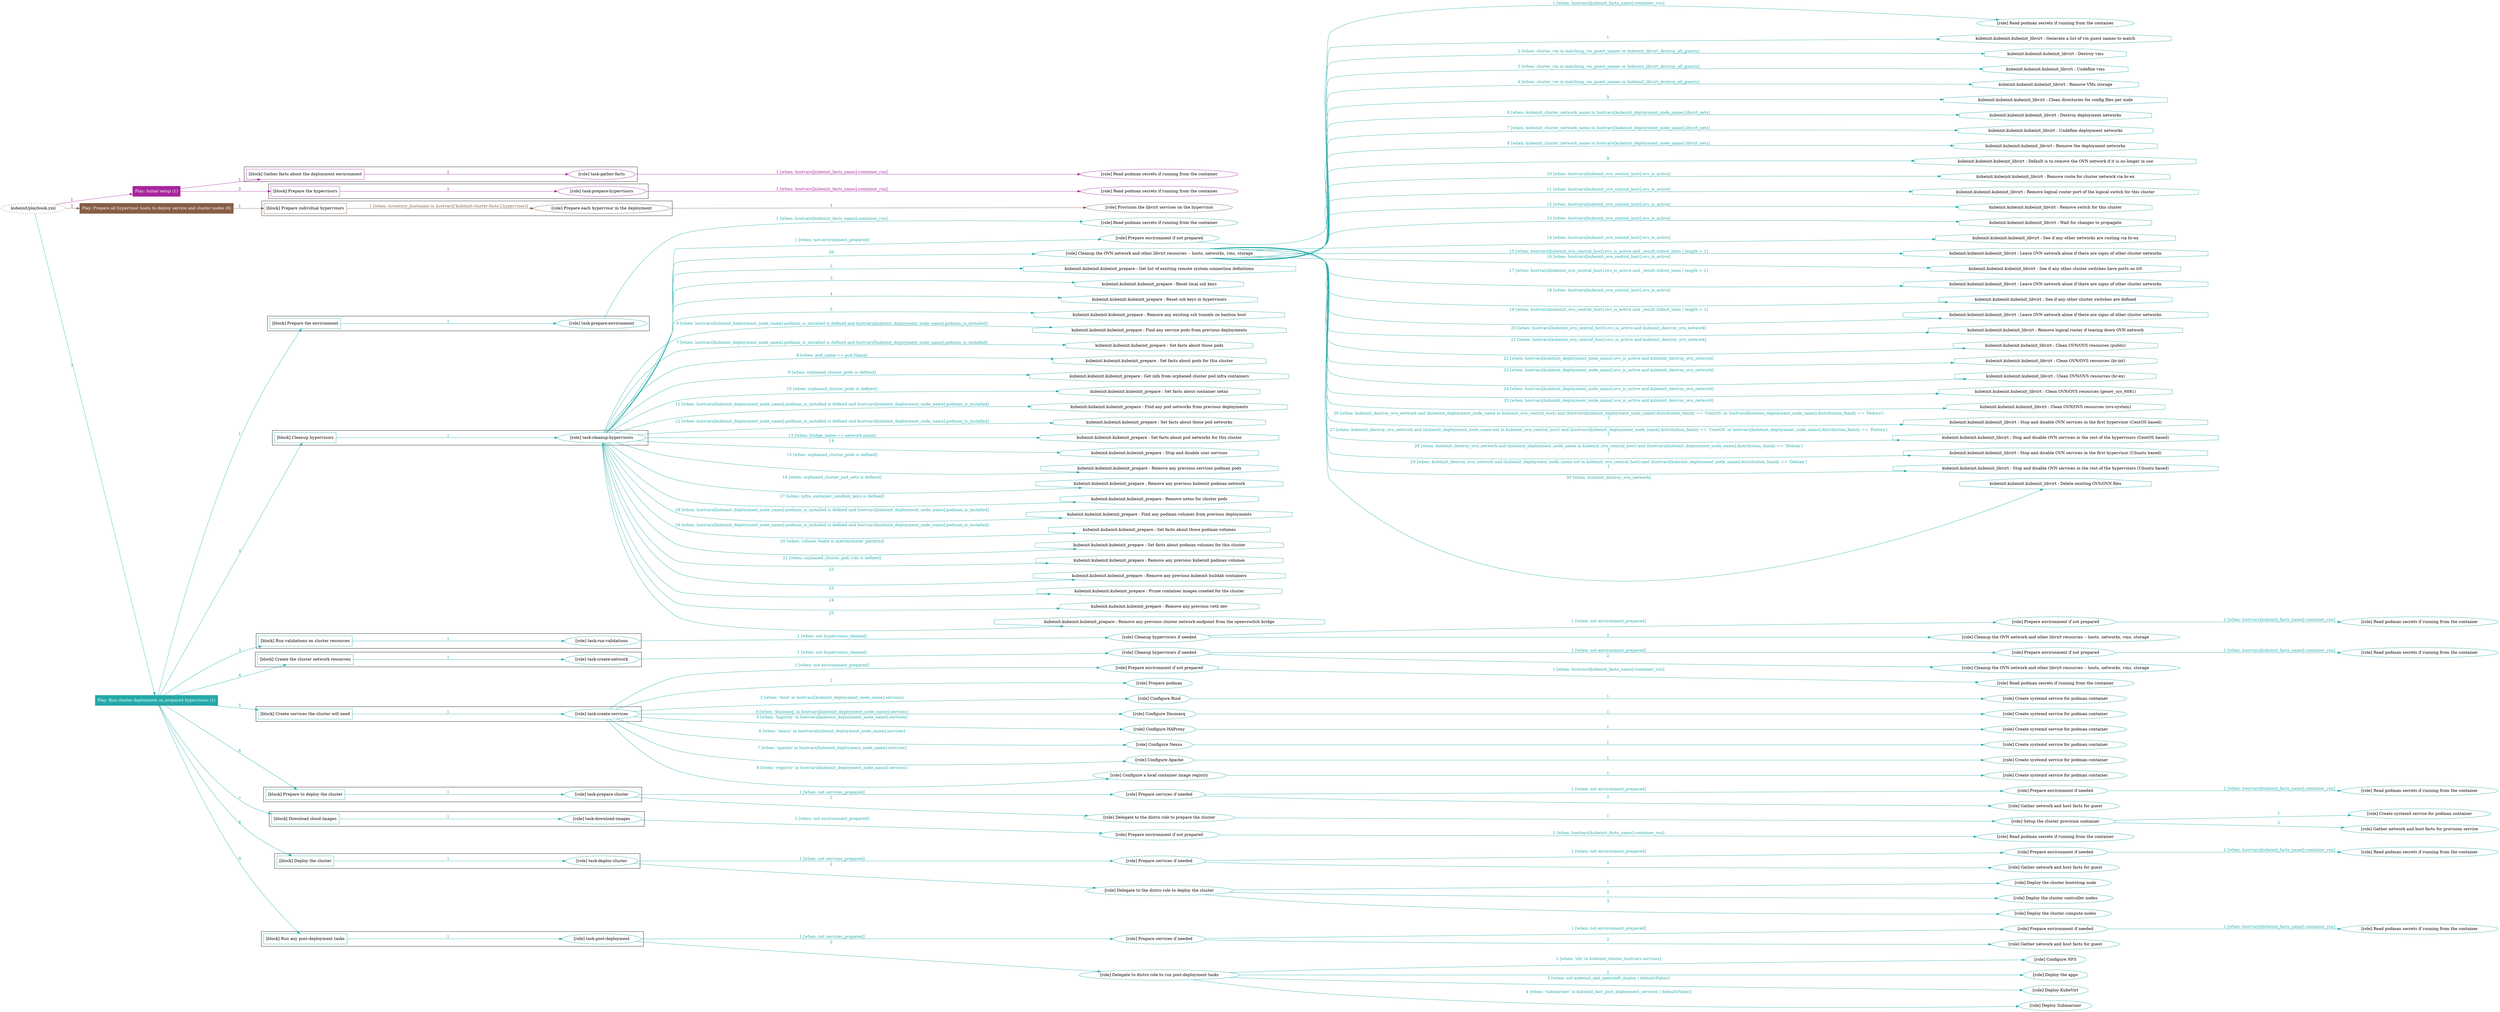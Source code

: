 digraph {
	graph [concentrate=true ordering=in rankdir=LR ratio=fill]
	edge [esep=5 sep=10]
	"kubeinit/playbook.yml" [id=root_node style=dotted]
	play_15deb765 [label="Play: Initial setup (1)" color="#a7259c" fontcolor="#ffffff" id=play_15deb765 shape=box style=filled tooltip=localhost]
	"kubeinit/playbook.yml" -> play_15deb765 [label="1 " color="#a7259c" fontcolor="#a7259c" id=edge_6f0652a5 labeltooltip="1 " tooltip="1 "]
	subgraph "Read podman secrets if running from the container" {
		role_7e2d735e [label="[role] Read podman secrets if running from the container" color="#a7259c" id=role_7e2d735e tooltip="Read podman secrets if running from the container"]
	}
	subgraph "task-gather-facts" {
		role_389130d8 [label="[role] task-gather-facts" color="#a7259c" id=role_389130d8 tooltip="task-gather-facts"]
		role_389130d8 -> role_7e2d735e [label="1 [when: hostvars[kubeinit_facts_name].container_run]" color="#a7259c" fontcolor="#a7259c" id=edge_a2a6f784 labeltooltip="1 [when: hostvars[kubeinit_facts_name].container_run]" tooltip="1 [when: hostvars[kubeinit_facts_name].container_run]"]
	}
	subgraph "Read podman secrets if running from the container" {
		role_4b202551 [label="[role] Read podman secrets if running from the container" color="#a7259c" id=role_4b202551 tooltip="Read podman secrets if running from the container"]
	}
	subgraph "task-prepare-hypervisors" {
		role_2b37a03d [label="[role] task-prepare-hypervisors" color="#a7259c" id=role_2b37a03d tooltip="task-prepare-hypervisors"]
		role_2b37a03d -> role_4b202551 [label="1 [when: hostvars[kubeinit_facts_name].container_run]" color="#a7259c" fontcolor="#a7259c" id=edge_cda5e57f labeltooltip="1 [when: hostvars[kubeinit_facts_name].container_run]" tooltip="1 [when: hostvars[kubeinit_facts_name].container_run]"]
	}
	subgraph "Play: Initial setup (1)" {
		play_15deb765 -> block_29d2c846 [label=1 color="#a7259c" fontcolor="#a7259c" id=edge_b2969468 labeltooltip=1 tooltip=1]
		subgraph cluster_block_29d2c846 {
			block_29d2c846 [label="[block] Gather facts about the deployment environment" color="#a7259c" id=block_29d2c846 labeltooltip="Gather facts about the deployment environment" shape=box tooltip="Gather facts about the deployment environment"]
			block_29d2c846 -> role_389130d8 [label="1 " color="#a7259c" fontcolor="#a7259c" id=edge_2851b5f1 labeltooltip="1 " tooltip="1 "]
		}
		play_15deb765 -> block_05fb99e3 [label=2 color="#a7259c" fontcolor="#a7259c" id=edge_3f9b9ba1 labeltooltip=2 tooltip=2]
		subgraph cluster_block_05fb99e3 {
			block_05fb99e3 [label="[block] Prepare the hypervisors" color="#a7259c" id=block_05fb99e3 labeltooltip="Prepare the hypervisors" shape=box tooltip="Prepare the hypervisors"]
			block_05fb99e3 -> role_2b37a03d [label="1 " color="#a7259c" fontcolor="#a7259c" id=edge_52300346 labeltooltip="1 " tooltip="1 "]
		}
	}
	play_b38155d8 [label="Play: Prepare all hypervisor hosts to deploy service and cluster nodes (0)" color="#865e46" fontcolor="#ffffff" id=play_b38155d8 shape=box style=filled tooltip="Play: Prepare all hypervisor hosts to deploy service and cluster nodes (0)"]
	"kubeinit/playbook.yml" -> play_b38155d8 [label="2 " color="#865e46" fontcolor="#865e46" id=edge_76420db4 labeltooltip="2 " tooltip="2 "]
	subgraph "Provision the libvirt services on the hypervisor" {
		role_48a60d9e [label="[role] Provision the libvirt services on the hypervisor" color="#865e46" id=role_48a60d9e tooltip="Provision the libvirt services on the hypervisor"]
	}
	subgraph "Prepare each hypervisor in the deployment" {
		role_7fbd9a2e [label="[role] Prepare each hypervisor in the deployment" color="#865e46" id=role_7fbd9a2e tooltip="Prepare each hypervisor in the deployment"]
		role_7fbd9a2e -> role_48a60d9e [label="1 " color="#865e46" fontcolor="#865e46" id=edge_6095d125 labeltooltip="1 " tooltip="1 "]
	}
	subgraph "Play: Prepare all hypervisor hosts to deploy service and cluster nodes (0)" {
		play_b38155d8 -> block_64e56ac8 [label=1 color="#865e46" fontcolor="#865e46" id=edge_55cd4602 labeltooltip=1 tooltip=1]
		subgraph cluster_block_64e56ac8 {
			block_64e56ac8 [label="[block] Prepare individual hypervisors" color="#865e46" id=block_64e56ac8 labeltooltip="Prepare individual hypervisors" shape=box tooltip="Prepare individual hypervisors"]
			block_64e56ac8 -> role_7fbd9a2e [label="1 [when: inventory_hostname in hostvars['kubeinit-cluster-facts'].hypervisors]" color="#865e46" fontcolor="#865e46" id=edge_809dccba labeltooltip="1 [when: inventory_hostname in hostvars['kubeinit-cluster-facts'].hypervisors]" tooltip="1 [when: inventory_hostname in hostvars['kubeinit-cluster-facts'].hypervisors]"]
		}
	}
	play_af8cdeb0 [label="Play: Run cluster deployment on prepared hypervisors (1)" color="#23a9a8" fontcolor="#ffffff" id=play_af8cdeb0 shape=box style=filled tooltip=localhost]
	"kubeinit/playbook.yml" -> play_af8cdeb0 [label="3 " color="#23a9a8" fontcolor="#23a9a8" id=edge_3e4138fe labeltooltip="3 " tooltip="3 "]
	subgraph "Read podman secrets if running from the container" {
		role_63cbe9df [label="[role] Read podman secrets if running from the container" color="#23a9a8" id=role_63cbe9df tooltip="Read podman secrets if running from the container"]
	}
	subgraph "task-prepare-environment" {
		role_94681aa4 [label="[role] task-prepare-environment" color="#23a9a8" id=role_94681aa4 tooltip="task-prepare-environment"]
		role_94681aa4 -> role_63cbe9df [label="1 [when: hostvars[kubeinit_facts_name].container_run]" color="#23a9a8" fontcolor="#23a9a8" id=edge_cc71c475 labeltooltip="1 [when: hostvars[kubeinit_facts_name].container_run]" tooltip="1 [when: hostvars[kubeinit_facts_name].container_run]"]
	}
	subgraph "Read podman secrets if running from the container" {
		role_35b93385 [label="[role] Read podman secrets if running from the container" color="#23a9a8" id=role_35b93385 tooltip="Read podman secrets if running from the container"]
	}
	subgraph "Prepare environment if not prepared" {
		role_aeaae53c [label="[role] Prepare environment if not prepared" color="#23a9a8" id=role_aeaae53c tooltip="Prepare environment if not prepared"]
		role_aeaae53c -> role_35b93385 [label="1 [when: hostvars[kubeinit_facts_name].container_run]" color="#23a9a8" fontcolor="#23a9a8" id=edge_733dbe01 labeltooltip="1 [when: hostvars[kubeinit_facts_name].container_run]" tooltip="1 [when: hostvars[kubeinit_facts_name].container_run]"]
	}
	subgraph "Cleanup the OVN network and other libvirt resources -- hosts, networks, vms, storage" {
		role_1fe53bae [label="[role] Cleanup the OVN network and other libvirt resources -- hosts, networks, vms, storage" color="#23a9a8" id=role_1fe53bae tooltip="Cleanup the OVN network and other libvirt resources -- hosts, networks, vms, storage"]
		task_9c377480 [label="kubeinit.kubeinit.kubeinit_libvirt : Generate a list of vm guest names to match" color="#23a9a8" id=task_9c377480 shape=octagon tooltip="kubeinit.kubeinit.kubeinit_libvirt : Generate a list of vm guest names to match"]
		role_1fe53bae -> task_9c377480 [label="1 " color="#23a9a8" fontcolor="#23a9a8" id=edge_1a1c09ab labeltooltip="1 " tooltip="1 "]
		task_b1ec0a03 [label="kubeinit.kubeinit.kubeinit_libvirt : Destroy vms" color="#23a9a8" id=task_b1ec0a03 shape=octagon tooltip="kubeinit.kubeinit.kubeinit_libvirt : Destroy vms"]
		role_1fe53bae -> task_b1ec0a03 [label="2 [when: cluster_vm in matching_vm_guest_names or kubeinit_libvirt_destroy_all_guests]" color="#23a9a8" fontcolor="#23a9a8" id=edge_bde95bb6 labeltooltip="2 [when: cluster_vm in matching_vm_guest_names or kubeinit_libvirt_destroy_all_guests]" tooltip="2 [when: cluster_vm in matching_vm_guest_names or kubeinit_libvirt_destroy_all_guests]"]
		task_cccffc2b [label="kubeinit.kubeinit.kubeinit_libvirt : Undefine vms" color="#23a9a8" id=task_cccffc2b shape=octagon tooltip="kubeinit.kubeinit.kubeinit_libvirt : Undefine vms"]
		role_1fe53bae -> task_cccffc2b [label="3 [when: cluster_vm in matching_vm_guest_names or kubeinit_libvirt_destroy_all_guests]" color="#23a9a8" fontcolor="#23a9a8" id=edge_063f944c labeltooltip="3 [when: cluster_vm in matching_vm_guest_names or kubeinit_libvirt_destroy_all_guests]" tooltip="3 [when: cluster_vm in matching_vm_guest_names or kubeinit_libvirt_destroy_all_guests]"]
		task_377e660a [label="kubeinit.kubeinit.kubeinit_libvirt : Remove VMs storage" color="#23a9a8" id=task_377e660a shape=octagon tooltip="kubeinit.kubeinit.kubeinit_libvirt : Remove VMs storage"]
		role_1fe53bae -> task_377e660a [label="4 [when: cluster_vm in matching_vm_guest_names or kubeinit_libvirt_destroy_all_guests]" color="#23a9a8" fontcolor="#23a9a8" id=edge_daf3a3fa labeltooltip="4 [when: cluster_vm in matching_vm_guest_names or kubeinit_libvirt_destroy_all_guests]" tooltip="4 [when: cluster_vm in matching_vm_guest_names or kubeinit_libvirt_destroy_all_guests]"]
		task_440c76b3 [label="kubeinit.kubeinit.kubeinit_libvirt : Clean directories for config files per node" color="#23a9a8" id=task_440c76b3 shape=octagon tooltip="kubeinit.kubeinit.kubeinit_libvirt : Clean directories for config files per node"]
		role_1fe53bae -> task_440c76b3 [label="5 " color="#23a9a8" fontcolor="#23a9a8" id=edge_f355f61a labeltooltip="5 " tooltip="5 "]
		task_0936e24b [label="kubeinit.kubeinit.kubeinit_libvirt : Destroy deployment networks" color="#23a9a8" id=task_0936e24b shape=octagon tooltip="kubeinit.kubeinit.kubeinit_libvirt : Destroy deployment networks"]
		role_1fe53bae -> task_0936e24b [label="6 [when: kubeinit_cluster_network_name in hostvars[kubeinit_deployment_node_name].libvirt_nets]" color="#23a9a8" fontcolor="#23a9a8" id=edge_2f467990 labeltooltip="6 [when: kubeinit_cluster_network_name in hostvars[kubeinit_deployment_node_name].libvirt_nets]" tooltip="6 [when: kubeinit_cluster_network_name in hostvars[kubeinit_deployment_node_name].libvirt_nets]"]
		task_2e0f1fd7 [label="kubeinit.kubeinit.kubeinit_libvirt : Undefine deployment networks" color="#23a9a8" id=task_2e0f1fd7 shape=octagon tooltip="kubeinit.kubeinit.kubeinit_libvirt : Undefine deployment networks"]
		role_1fe53bae -> task_2e0f1fd7 [label="7 [when: kubeinit_cluster_network_name in hostvars[kubeinit_deployment_node_name].libvirt_nets]" color="#23a9a8" fontcolor="#23a9a8" id=edge_58319547 labeltooltip="7 [when: kubeinit_cluster_network_name in hostvars[kubeinit_deployment_node_name].libvirt_nets]" tooltip="7 [when: kubeinit_cluster_network_name in hostvars[kubeinit_deployment_node_name].libvirt_nets]"]
		task_86219f58 [label="kubeinit.kubeinit.kubeinit_libvirt : Remove the deployment networks" color="#23a9a8" id=task_86219f58 shape=octagon tooltip="kubeinit.kubeinit.kubeinit_libvirt : Remove the deployment networks"]
		role_1fe53bae -> task_86219f58 [label="8 [when: kubeinit_cluster_network_name in hostvars[kubeinit_deployment_node_name].libvirt_nets]" color="#23a9a8" fontcolor="#23a9a8" id=edge_3dc736ac labeltooltip="8 [when: kubeinit_cluster_network_name in hostvars[kubeinit_deployment_node_name].libvirt_nets]" tooltip="8 [when: kubeinit_cluster_network_name in hostvars[kubeinit_deployment_node_name].libvirt_nets]"]
		task_de9a698b [label="kubeinit.kubeinit.kubeinit_libvirt : Default is to remove the OVN network if it is no longer in use" color="#23a9a8" id=task_de9a698b shape=octagon tooltip="kubeinit.kubeinit.kubeinit_libvirt : Default is to remove the OVN network if it is no longer in use"]
		role_1fe53bae -> task_de9a698b [label="9 " color="#23a9a8" fontcolor="#23a9a8" id=edge_afbbc285 labeltooltip="9 " tooltip="9 "]
		task_749cc459 [label="kubeinit.kubeinit.kubeinit_libvirt : Remove route for cluster network via br-ex" color="#23a9a8" id=task_749cc459 shape=octagon tooltip="kubeinit.kubeinit.kubeinit_libvirt : Remove route for cluster network via br-ex"]
		role_1fe53bae -> task_749cc459 [label="10 [when: hostvars[kubeinit_ovn_central_host].ovs_is_active]" color="#23a9a8" fontcolor="#23a9a8" id=edge_0505ccf2 labeltooltip="10 [when: hostvars[kubeinit_ovn_central_host].ovs_is_active]" tooltip="10 [when: hostvars[kubeinit_ovn_central_host].ovs_is_active]"]
		task_0f221d98 [label="kubeinit.kubeinit.kubeinit_libvirt : Remove logical router port of the logical switch for this cluster" color="#23a9a8" id=task_0f221d98 shape=octagon tooltip="kubeinit.kubeinit.kubeinit_libvirt : Remove logical router port of the logical switch for this cluster"]
		role_1fe53bae -> task_0f221d98 [label="11 [when: hostvars[kubeinit_ovn_central_host].ovs_is_active]" color="#23a9a8" fontcolor="#23a9a8" id=edge_22a3d085 labeltooltip="11 [when: hostvars[kubeinit_ovn_central_host].ovs_is_active]" tooltip="11 [when: hostvars[kubeinit_ovn_central_host].ovs_is_active]"]
		task_73f4da12 [label="kubeinit.kubeinit.kubeinit_libvirt : Remove switch for this cluster" color="#23a9a8" id=task_73f4da12 shape=octagon tooltip="kubeinit.kubeinit.kubeinit_libvirt : Remove switch for this cluster"]
		role_1fe53bae -> task_73f4da12 [label="12 [when: hostvars[kubeinit_ovn_central_host].ovs_is_active]" color="#23a9a8" fontcolor="#23a9a8" id=edge_7db8e687 labeltooltip="12 [when: hostvars[kubeinit_ovn_central_host].ovs_is_active]" tooltip="12 [when: hostvars[kubeinit_ovn_central_host].ovs_is_active]"]
		task_20be40c5 [label="kubeinit.kubeinit.kubeinit_libvirt : Wait for changes to propagate" color="#23a9a8" id=task_20be40c5 shape=octagon tooltip="kubeinit.kubeinit.kubeinit_libvirt : Wait for changes to propagate"]
		role_1fe53bae -> task_20be40c5 [label="13 [when: hostvars[kubeinit_ovn_central_host].ovs_is_active]" color="#23a9a8" fontcolor="#23a9a8" id=edge_0ee96c57 labeltooltip="13 [when: hostvars[kubeinit_ovn_central_host].ovs_is_active]" tooltip="13 [when: hostvars[kubeinit_ovn_central_host].ovs_is_active]"]
		task_d60305f5 [label="kubeinit.kubeinit.kubeinit_libvirt : See if any other networks are routing via br-ex" color="#23a9a8" id=task_d60305f5 shape=octagon tooltip="kubeinit.kubeinit.kubeinit_libvirt : See if any other networks are routing via br-ex"]
		role_1fe53bae -> task_d60305f5 [label="14 [when: hostvars[kubeinit_ovn_central_host].ovs_is_active]" color="#23a9a8" fontcolor="#23a9a8" id=edge_43214f1a labeltooltip="14 [when: hostvars[kubeinit_ovn_central_host].ovs_is_active]" tooltip="14 [when: hostvars[kubeinit_ovn_central_host].ovs_is_active]"]
		task_a53a1241 [label="kubeinit.kubeinit.kubeinit_libvirt : Leave OVN network alone if there are signs of other cluster networks" color="#23a9a8" id=task_a53a1241 shape=octagon tooltip="kubeinit.kubeinit.kubeinit_libvirt : Leave OVN network alone if there are signs of other cluster networks"]
		role_1fe53bae -> task_a53a1241 [label="15 [when: hostvars[kubeinit_ovn_central_host].ovs_is_active and _result.stdout_lines | length > 1]" color="#23a9a8" fontcolor="#23a9a8" id=edge_318ce657 labeltooltip="15 [when: hostvars[kubeinit_ovn_central_host].ovs_is_active and _result.stdout_lines | length > 1]" tooltip="15 [when: hostvars[kubeinit_ovn_central_host].ovs_is_active and _result.stdout_lines | length > 1]"]
		task_2914f9b1 [label="kubeinit.kubeinit.kubeinit_libvirt : See if any other cluster switches have ports on lr0" color="#23a9a8" id=task_2914f9b1 shape=octagon tooltip="kubeinit.kubeinit.kubeinit_libvirt : See if any other cluster switches have ports on lr0"]
		role_1fe53bae -> task_2914f9b1 [label="16 [when: hostvars[kubeinit_ovn_central_host].ovs_is_active]" color="#23a9a8" fontcolor="#23a9a8" id=edge_e43c28b6 labeltooltip="16 [when: hostvars[kubeinit_ovn_central_host].ovs_is_active]" tooltip="16 [when: hostvars[kubeinit_ovn_central_host].ovs_is_active]"]
		task_1422b0c5 [label="kubeinit.kubeinit.kubeinit_libvirt : Leave OVN network alone if there are signs of other cluster networks" color="#23a9a8" id=task_1422b0c5 shape=octagon tooltip="kubeinit.kubeinit.kubeinit_libvirt : Leave OVN network alone if there are signs of other cluster networks"]
		role_1fe53bae -> task_1422b0c5 [label="17 [when: hostvars[kubeinit_ovn_central_host].ovs_is_active and _result.stdout_lines | length > 1]" color="#23a9a8" fontcolor="#23a9a8" id=edge_8106a2b8 labeltooltip="17 [when: hostvars[kubeinit_ovn_central_host].ovs_is_active and _result.stdout_lines | length > 1]" tooltip="17 [when: hostvars[kubeinit_ovn_central_host].ovs_is_active and _result.stdout_lines | length > 1]"]
		task_2574b753 [label="kubeinit.kubeinit.kubeinit_libvirt : See if any other cluster switches are defined" color="#23a9a8" id=task_2574b753 shape=octagon tooltip="kubeinit.kubeinit.kubeinit_libvirt : See if any other cluster switches are defined"]
		role_1fe53bae -> task_2574b753 [label="18 [when: hostvars[kubeinit_ovn_central_host].ovs_is_active]" color="#23a9a8" fontcolor="#23a9a8" id=edge_656c6a41 labeltooltip="18 [when: hostvars[kubeinit_ovn_central_host].ovs_is_active]" tooltip="18 [when: hostvars[kubeinit_ovn_central_host].ovs_is_active]"]
		task_b5902b40 [label="kubeinit.kubeinit.kubeinit_libvirt : Leave OVN network alone if there are signs of other cluster networks" color="#23a9a8" id=task_b5902b40 shape=octagon tooltip="kubeinit.kubeinit.kubeinit_libvirt : Leave OVN network alone if there are signs of other cluster networks"]
		role_1fe53bae -> task_b5902b40 [label="19 [when: hostvars[kubeinit_ovn_central_host].ovs_is_active and _result.stdout_lines | length > 1]" color="#23a9a8" fontcolor="#23a9a8" id=edge_e76815ee labeltooltip="19 [when: hostvars[kubeinit_ovn_central_host].ovs_is_active and _result.stdout_lines | length > 1]" tooltip="19 [when: hostvars[kubeinit_ovn_central_host].ovs_is_active and _result.stdout_lines | length > 1]"]
		task_01c2e9c7 [label="kubeinit.kubeinit.kubeinit_libvirt : Remove logical router if tearing down OVN network" color="#23a9a8" id=task_01c2e9c7 shape=octagon tooltip="kubeinit.kubeinit.kubeinit_libvirt : Remove logical router if tearing down OVN network"]
		role_1fe53bae -> task_01c2e9c7 [label="20 [when: hostvars[kubeinit_ovn_central_host].ovs_is_active and kubeinit_destroy_ovn_network]" color="#23a9a8" fontcolor="#23a9a8" id=edge_f9de0183 labeltooltip="20 [when: hostvars[kubeinit_ovn_central_host].ovs_is_active and kubeinit_destroy_ovn_network]" tooltip="20 [when: hostvars[kubeinit_ovn_central_host].ovs_is_active and kubeinit_destroy_ovn_network]"]
		task_5fd452c3 [label="kubeinit.kubeinit.kubeinit_libvirt : Clean OVN/OVS resources (public)" color="#23a9a8" id=task_5fd452c3 shape=octagon tooltip="kubeinit.kubeinit.kubeinit_libvirt : Clean OVN/OVS resources (public)"]
		role_1fe53bae -> task_5fd452c3 [label="21 [when: hostvars[kubeinit_ovn_central_host].ovs_is_active and kubeinit_destroy_ovn_network]" color="#23a9a8" fontcolor="#23a9a8" id=edge_defec48b labeltooltip="21 [when: hostvars[kubeinit_ovn_central_host].ovs_is_active and kubeinit_destroy_ovn_network]" tooltip="21 [when: hostvars[kubeinit_ovn_central_host].ovs_is_active and kubeinit_destroy_ovn_network]"]
		task_ed2fd461 [label="kubeinit.kubeinit.kubeinit_libvirt : Clean OVN/OVS resources (br-int)" color="#23a9a8" id=task_ed2fd461 shape=octagon tooltip="kubeinit.kubeinit.kubeinit_libvirt : Clean OVN/OVS resources (br-int)"]
		role_1fe53bae -> task_ed2fd461 [label="22 [when: hostvars[kubeinit_deployment_node_name].ovs_is_active and kubeinit_destroy_ovn_network]" color="#23a9a8" fontcolor="#23a9a8" id=edge_475996ed labeltooltip="22 [when: hostvars[kubeinit_deployment_node_name].ovs_is_active and kubeinit_destroy_ovn_network]" tooltip="22 [when: hostvars[kubeinit_deployment_node_name].ovs_is_active and kubeinit_destroy_ovn_network]"]
		task_194f79bd [label="kubeinit.kubeinit.kubeinit_libvirt : Clean OVN/OVS resources (br-ex)" color="#23a9a8" id=task_194f79bd shape=octagon tooltip="kubeinit.kubeinit.kubeinit_libvirt : Clean OVN/OVS resources (br-ex)"]
		role_1fe53bae -> task_194f79bd [label="23 [when: hostvars[kubeinit_deployment_node_name].ovs_is_active and kubeinit_destroy_ovn_network]" color="#23a9a8" fontcolor="#23a9a8" id=edge_eace1df5 labeltooltip="23 [when: hostvars[kubeinit_deployment_node_name].ovs_is_active and kubeinit_destroy_ovn_network]" tooltip="23 [when: hostvars[kubeinit_deployment_node_name].ovs_is_active and kubeinit_destroy_ovn_network]"]
		task_acff391b [label="kubeinit.kubeinit.kubeinit_libvirt : Clean OVN/OVS resources (genev_sys_6081)" color="#23a9a8" id=task_acff391b shape=octagon tooltip="kubeinit.kubeinit.kubeinit_libvirt : Clean OVN/OVS resources (genev_sys_6081)"]
		role_1fe53bae -> task_acff391b [label="24 [when: hostvars[kubeinit_deployment_node_name].ovs_is_active and kubeinit_destroy_ovn_network]" color="#23a9a8" fontcolor="#23a9a8" id=edge_217187e6 labeltooltip="24 [when: hostvars[kubeinit_deployment_node_name].ovs_is_active and kubeinit_destroy_ovn_network]" tooltip="24 [when: hostvars[kubeinit_deployment_node_name].ovs_is_active and kubeinit_destroy_ovn_network]"]
		task_b7600ff0 [label="kubeinit.kubeinit.kubeinit_libvirt : Clean OVN/OVS resources (ovs-system)" color="#23a9a8" id=task_b7600ff0 shape=octagon tooltip="kubeinit.kubeinit.kubeinit_libvirt : Clean OVN/OVS resources (ovs-system)"]
		role_1fe53bae -> task_b7600ff0 [label="25 [when: hostvars[kubeinit_deployment_node_name].ovs_is_active and kubeinit_destroy_ovn_network]" color="#23a9a8" fontcolor="#23a9a8" id=edge_2edc3d74 labeltooltip="25 [when: hostvars[kubeinit_deployment_node_name].ovs_is_active and kubeinit_destroy_ovn_network]" tooltip="25 [when: hostvars[kubeinit_deployment_node_name].ovs_is_active and kubeinit_destroy_ovn_network]"]
		task_0243e41d [label="kubeinit.kubeinit.kubeinit_libvirt : Stop and disable OVN services in the first hypervisor (CentOS based)" color="#23a9a8" id=task_0243e41d shape=octagon tooltip="kubeinit.kubeinit.kubeinit_libvirt : Stop and disable OVN services in the first hypervisor (CentOS based)"]
		role_1fe53bae -> task_0243e41d [label="26 [when: kubeinit_destroy_ovn_network and (kubeinit_deployment_node_name in kubeinit_ovn_central_host) and (hostvars[kubeinit_deployment_node_name].distribution_family == 'CentOS' or hostvars[kubeinit_deployment_node_name].distribution_family == 'Fedora')
]" color="#23a9a8" fontcolor="#23a9a8" id=edge_a71dc37a labeltooltip="26 [when: kubeinit_destroy_ovn_network and (kubeinit_deployment_node_name in kubeinit_ovn_central_host) and (hostvars[kubeinit_deployment_node_name].distribution_family == 'CentOS' or hostvars[kubeinit_deployment_node_name].distribution_family == 'Fedora')
]" tooltip="26 [when: kubeinit_destroy_ovn_network and (kubeinit_deployment_node_name in kubeinit_ovn_central_host) and (hostvars[kubeinit_deployment_node_name].distribution_family == 'CentOS' or hostvars[kubeinit_deployment_node_name].distribution_family == 'Fedora')
]"]
		task_3576a895 [label="kubeinit.kubeinit.kubeinit_libvirt : Stop and disable OVN services in the rest of the hypervisors (CentOS based)" color="#23a9a8" id=task_3576a895 shape=octagon tooltip="kubeinit.kubeinit.kubeinit_libvirt : Stop and disable OVN services in the rest of the hypervisors (CentOS based)"]
		role_1fe53bae -> task_3576a895 [label="27 [when: kubeinit_destroy_ovn_network and (kubeinit_deployment_node_name not in kubeinit_ovn_central_host) and (hostvars[kubeinit_deployment_node_name].distribution_family == 'CentOS' or hostvars[kubeinit_deployment_node_name].distribution_family == 'Fedora')
]" color="#23a9a8" fontcolor="#23a9a8" id=edge_5c17b5e0 labeltooltip="27 [when: kubeinit_destroy_ovn_network and (kubeinit_deployment_node_name not in kubeinit_ovn_central_host) and (hostvars[kubeinit_deployment_node_name].distribution_family == 'CentOS' or hostvars[kubeinit_deployment_node_name].distribution_family == 'Fedora')
]" tooltip="27 [when: kubeinit_destroy_ovn_network and (kubeinit_deployment_node_name not in kubeinit_ovn_central_host) and (hostvars[kubeinit_deployment_node_name].distribution_family == 'CentOS' or hostvars[kubeinit_deployment_node_name].distribution_family == 'Fedora')
]"]
		task_36327b6c [label="kubeinit.kubeinit.kubeinit_libvirt : Stop and disable OVN services in the first hypervisor (Ubuntu based)" color="#23a9a8" id=task_36327b6c shape=octagon tooltip="kubeinit.kubeinit.kubeinit_libvirt : Stop and disable OVN services in the first hypervisor (Ubuntu based)"]
		role_1fe53bae -> task_36327b6c [label="28 [when: kubeinit_destroy_ovn_network and (kubeinit_deployment_node_name in kubeinit_ovn_central_host) and (hostvars[kubeinit_deployment_node_name].distribution_family == 'Debian')
]" color="#23a9a8" fontcolor="#23a9a8" id=edge_608fcdc6 labeltooltip="28 [when: kubeinit_destroy_ovn_network and (kubeinit_deployment_node_name in kubeinit_ovn_central_host) and (hostvars[kubeinit_deployment_node_name].distribution_family == 'Debian')
]" tooltip="28 [when: kubeinit_destroy_ovn_network and (kubeinit_deployment_node_name in kubeinit_ovn_central_host) and (hostvars[kubeinit_deployment_node_name].distribution_family == 'Debian')
]"]
		task_becf879d [label="kubeinit.kubeinit.kubeinit_libvirt : Stop and disable OVN services in the rest of the hypervisors (Ubuntu based)" color="#23a9a8" id=task_becf879d shape=octagon tooltip="kubeinit.kubeinit.kubeinit_libvirt : Stop and disable OVN services in the rest of the hypervisors (Ubuntu based)"]
		role_1fe53bae -> task_becf879d [label="29 [when: kubeinit_destroy_ovn_network and (kubeinit_deployment_node_name not in kubeinit_ovn_central_host) and (hostvars[kubeinit_deployment_node_name].distribution_family == 'Debian')
]" color="#23a9a8" fontcolor="#23a9a8" id=edge_93d4fe85 labeltooltip="29 [when: kubeinit_destroy_ovn_network and (kubeinit_deployment_node_name not in kubeinit_ovn_central_host) and (hostvars[kubeinit_deployment_node_name].distribution_family == 'Debian')
]" tooltip="29 [when: kubeinit_destroy_ovn_network and (kubeinit_deployment_node_name not in kubeinit_ovn_central_host) and (hostvars[kubeinit_deployment_node_name].distribution_family == 'Debian')
]"]
		task_0f9bf01e [label="kubeinit.kubeinit.kubeinit_libvirt : Delete existing OVS/OVN files" color="#23a9a8" id=task_0f9bf01e shape=octagon tooltip="kubeinit.kubeinit.kubeinit_libvirt : Delete existing OVS/OVN files"]
		role_1fe53bae -> task_0f9bf01e [label="30 [when: kubeinit_destroy_ovn_network]" color="#23a9a8" fontcolor="#23a9a8" id=edge_f84f692c labeltooltip="30 [when: kubeinit_destroy_ovn_network]" tooltip="30 [when: kubeinit_destroy_ovn_network]"]
	}
	subgraph "task-cleanup-hypervisors" {
		role_2d5227ff [label="[role] task-cleanup-hypervisors" color="#23a9a8" id=role_2d5227ff tooltip="task-cleanup-hypervisors"]
		role_2d5227ff -> role_aeaae53c [label="1 [when: not environment_prepared]" color="#23a9a8" fontcolor="#23a9a8" id=edge_d57105d7 labeltooltip="1 [when: not environment_prepared]" tooltip="1 [when: not environment_prepared]"]
		task_cce43046 [label="kubeinit.kubeinit.kubeinit_prepare : Get list of existing remote system connection definitions" color="#23a9a8" id=task_cce43046 shape=octagon tooltip="kubeinit.kubeinit.kubeinit_prepare : Get list of existing remote system connection definitions"]
		role_2d5227ff -> task_cce43046 [label="2 " color="#23a9a8" fontcolor="#23a9a8" id=edge_59343507 labeltooltip="2 " tooltip="2 "]
		task_ae58ceb3 [label="kubeinit.kubeinit.kubeinit_prepare : Reset local ssh keys" color="#23a9a8" id=task_ae58ceb3 shape=octagon tooltip="kubeinit.kubeinit.kubeinit_prepare : Reset local ssh keys"]
		role_2d5227ff -> task_ae58ceb3 [label="3 " color="#23a9a8" fontcolor="#23a9a8" id=edge_dc8452fc labeltooltip="3 " tooltip="3 "]
		task_bca86238 [label="kubeinit.kubeinit.kubeinit_prepare : Reset ssh keys in hypervisors" color="#23a9a8" id=task_bca86238 shape=octagon tooltip="kubeinit.kubeinit.kubeinit_prepare : Reset ssh keys in hypervisors"]
		role_2d5227ff -> task_bca86238 [label="4 " color="#23a9a8" fontcolor="#23a9a8" id=edge_4f48c3b8 labeltooltip="4 " tooltip="4 "]
		task_2c525658 [label="kubeinit.kubeinit.kubeinit_prepare : Remove any existing ssh tunnels on bastion host" color="#23a9a8" id=task_2c525658 shape=octagon tooltip="kubeinit.kubeinit.kubeinit_prepare : Remove any existing ssh tunnels on bastion host"]
		role_2d5227ff -> task_2c525658 [label="5 " color="#23a9a8" fontcolor="#23a9a8" id=edge_f5ae78d0 labeltooltip="5 " tooltip="5 "]
		task_a2eef535 [label="kubeinit.kubeinit.kubeinit_prepare : Find any service pods from previous deployments" color="#23a9a8" id=task_a2eef535 shape=octagon tooltip="kubeinit.kubeinit.kubeinit_prepare : Find any service pods from previous deployments"]
		role_2d5227ff -> task_a2eef535 [label="6 [when: hostvars[kubeinit_deployment_node_name].podman_is_installed is defined and hostvars[kubeinit_deployment_node_name].podman_is_installed]" color="#23a9a8" fontcolor="#23a9a8" id=edge_28a182d0 labeltooltip="6 [when: hostvars[kubeinit_deployment_node_name].podman_is_installed is defined and hostvars[kubeinit_deployment_node_name].podman_is_installed]" tooltip="6 [when: hostvars[kubeinit_deployment_node_name].podman_is_installed is defined and hostvars[kubeinit_deployment_node_name].podman_is_installed]"]
		task_fc93e6c2 [label="kubeinit.kubeinit.kubeinit_prepare : Set facts about those pods" color="#23a9a8" id=task_fc93e6c2 shape=octagon tooltip="kubeinit.kubeinit.kubeinit_prepare : Set facts about those pods"]
		role_2d5227ff -> task_fc93e6c2 [label="7 [when: hostvars[kubeinit_deployment_node_name].podman_is_installed is defined and hostvars[kubeinit_deployment_node_name].podman_is_installed]" color="#23a9a8" fontcolor="#23a9a8" id=edge_e1358a5f labeltooltip="7 [when: hostvars[kubeinit_deployment_node_name].podman_is_installed is defined and hostvars[kubeinit_deployment_node_name].podman_is_installed]" tooltip="7 [when: hostvars[kubeinit_deployment_node_name].podman_is_installed is defined and hostvars[kubeinit_deployment_node_name].podman_is_installed]"]
		task_c845d424 [label="kubeinit.kubeinit.kubeinit_prepare : Set facts about pods for this cluster" color="#23a9a8" id=task_c845d424 shape=octagon tooltip="kubeinit.kubeinit.kubeinit_prepare : Set facts about pods for this cluster"]
		role_2d5227ff -> task_c845d424 [label="8 [when: pod_name == pod.Name]" color="#23a9a8" fontcolor="#23a9a8" id=edge_48b6b518 labeltooltip="8 [when: pod_name == pod.Name]" tooltip="8 [when: pod_name == pod.Name]"]
		task_e77113ab [label="kubeinit.kubeinit.kubeinit_prepare : Get info from orphaned cluster pod infra containers" color="#23a9a8" id=task_e77113ab shape=octagon tooltip="kubeinit.kubeinit.kubeinit_prepare : Get info from orphaned cluster pod infra containers"]
		role_2d5227ff -> task_e77113ab [label="9 [when: orphaned_cluster_pods is defined]" color="#23a9a8" fontcolor="#23a9a8" id=edge_95d98b9d labeltooltip="9 [when: orphaned_cluster_pods is defined]" tooltip="9 [when: orphaned_cluster_pods is defined]"]
		task_d4194575 [label="kubeinit.kubeinit.kubeinit_prepare : Set facts about container netns" color="#23a9a8" id=task_d4194575 shape=octagon tooltip="kubeinit.kubeinit.kubeinit_prepare : Set facts about container netns"]
		role_2d5227ff -> task_d4194575 [label="10 [when: orphaned_cluster_pods is defined]" color="#23a9a8" fontcolor="#23a9a8" id=edge_7c53dc7d labeltooltip="10 [when: orphaned_cluster_pods is defined]" tooltip="10 [when: orphaned_cluster_pods is defined]"]
		task_dfc30642 [label="kubeinit.kubeinit.kubeinit_prepare : Find any pod networks from previous deployments" color="#23a9a8" id=task_dfc30642 shape=octagon tooltip="kubeinit.kubeinit.kubeinit_prepare : Find any pod networks from previous deployments"]
		role_2d5227ff -> task_dfc30642 [label="11 [when: hostvars[kubeinit_deployment_node_name].podman_is_installed is defined and hostvars[kubeinit_deployment_node_name].podman_is_installed]" color="#23a9a8" fontcolor="#23a9a8" id=edge_cb46c502 labeltooltip="11 [when: hostvars[kubeinit_deployment_node_name].podman_is_installed is defined and hostvars[kubeinit_deployment_node_name].podman_is_installed]" tooltip="11 [when: hostvars[kubeinit_deployment_node_name].podman_is_installed is defined and hostvars[kubeinit_deployment_node_name].podman_is_installed]"]
		task_ef3e52e4 [label="kubeinit.kubeinit.kubeinit_prepare : Set facts about those pod networks" color="#23a9a8" id=task_ef3e52e4 shape=octagon tooltip="kubeinit.kubeinit.kubeinit_prepare : Set facts about those pod networks"]
		role_2d5227ff -> task_ef3e52e4 [label="12 [when: hostvars[kubeinit_deployment_node_name].podman_is_installed is defined and hostvars[kubeinit_deployment_node_name].podman_is_installed]" color="#23a9a8" fontcolor="#23a9a8" id=edge_137c6e68 labeltooltip="12 [when: hostvars[kubeinit_deployment_node_name].podman_is_installed is defined and hostvars[kubeinit_deployment_node_name].podman_is_installed]" tooltip="12 [when: hostvars[kubeinit_deployment_node_name].podman_is_installed is defined and hostvars[kubeinit_deployment_node_name].podman_is_installed]"]
		task_8a9ffd6b [label="kubeinit.kubeinit.kubeinit_prepare : Set facts about pod networks for this cluster" color="#23a9a8" id=task_8a9ffd6b shape=octagon tooltip="kubeinit.kubeinit.kubeinit_prepare : Set facts about pod networks for this cluster"]
		role_2d5227ff -> task_8a9ffd6b [label="13 [when: bridge_name == network.name]" color="#23a9a8" fontcolor="#23a9a8" id=edge_c89f5a85 labeltooltip="13 [when: bridge_name == network.name]" tooltip="13 [when: bridge_name == network.name]"]
		task_01104b50 [label="kubeinit.kubeinit.kubeinit_prepare : Stop and disable user services" color="#23a9a8" id=task_01104b50 shape=octagon tooltip="kubeinit.kubeinit.kubeinit_prepare : Stop and disable user services"]
		role_2d5227ff -> task_01104b50 [label="14 " color="#23a9a8" fontcolor="#23a9a8" id=edge_b9927d12 labeltooltip="14 " tooltip="14 "]
		task_e7fba3a5 [label="kubeinit.kubeinit.kubeinit_prepare : Remove any previous services podman pods" color="#23a9a8" id=task_e7fba3a5 shape=octagon tooltip="kubeinit.kubeinit.kubeinit_prepare : Remove any previous services podman pods"]
		role_2d5227ff -> task_e7fba3a5 [label="15 [when: orphaned_cluster_pods is defined]" color="#23a9a8" fontcolor="#23a9a8" id=edge_399b6b4f labeltooltip="15 [when: orphaned_cluster_pods is defined]" tooltip="15 [when: orphaned_cluster_pods is defined]"]
		task_a8999801 [label="kubeinit.kubeinit.kubeinit_prepare : Remove any previous kubeinit podman network" color="#23a9a8" id=task_a8999801 shape=octagon tooltip="kubeinit.kubeinit.kubeinit_prepare : Remove any previous kubeinit podman network"]
		role_2d5227ff -> task_a8999801 [label="16 [when: orphaned_cluster_pod_nets is defined]" color="#23a9a8" fontcolor="#23a9a8" id=edge_e8469b9b labeltooltip="16 [when: orphaned_cluster_pod_nets is defined]" tooltip="16 [when: orphaned_cluster_pod_nets is defined]"]
		task_7feef80f [label="kubeinit.kubeinit.kubeinit_prepare : Remove netns for cluster pods" color="#23a9a8" id=task_7feef80f shape=octagon tooltip="kubeinit.kubeinit.kubeinit_prepare : Remove netns for cluster pods"]
		role_2d5227ff -> task_7feef80f [label="17 [when: infra_container_sandbox_keys is defined]" color="#23a9a8" fontcolor="#23a9a8" id=edge_4b88d8cd labeltooltip="17 [when: infra_container_sandbox_keys is defined]" tooltip="17 [when: infra_container_sandbox_keys is defined]"]
		task_13e35f4a [label="kubeinit.kubeinit.kubeinit_prepare : Find any podman volumes from previous deployments" color="#23a9a8" id=task_13e35f4a shape=octagon tooltip="kubeinit.kubeinit.kubeinit_prepare : Find any podman volumes from previous deployments"]
		role_2d5227ff -> task_13e35f4a [label="18 [when: hostvars[kubeinit_deployment_node_name].podman_is_installed is defined and hostvars[kubeinit_deployment_node_name].podman_is_installed]" color="#23a9a8" fontcolor="#23a9a8" id=edge_3f99e651 labeltooltip="18 [when: hostvars[kubeinit_deployment_node_name].podman_is_installed is defined and hostvars[kubeinit_deployment_node_name].podman_is_installed]" tooltip="18 [when: hostvars[kubeinit_deployment_node_name].podman_is_installed is defined and hostvars[kubeinit_deployment_node_name].podman_is_installed]"]
		task_9e3d3f8c [label="kubeinit.kubeinit.kubeinit_prepare : Set facts about those podman volumes" color="#23a9a8" id=task_9e3d3f8c shape=octagon tooltip="kubeinit.kubeinit.kubeinit_prepare : Set facts about those podman volumes"]
		role_2d5227ff -> task_9e3d3f8c [label="19 [when: hostvars[kubeinit_deployment_node_name].podman_is_installed is defined and hostvars[kubeinit_deployment_node_name].podman_is_installed]" color="#23a9a8" fontcolor="#23a9a8" id=edge_d19d51ef labeltooltip="19 [when: hostvars[kubeinit_deployment_node_name].podman_is_installed is defined and hostvars[kubeinit_deployment_node_name].podman_is_installed]" tooltip="19 [when: hostvars[kubeinit_deployment_node_name].podman_is_installed is defined and hostvars[kubeinit_deployment_node_name].podman_is_installed]"]
		task_8c954d4d [label="kubeinit.kubeinit.kubeinit_prepare : Set facts about podman volumes for this cluster" color="#23a9a8" id=task_8c954d4d shape=octagon tooltip="kubeinit.kubeinit.kubeinit_prepare : Set facts about podman volumes for this cluster"]
		role_2d5227ff -> task_8c954d4d [label="20 [when: volume.Name is match(cluster_pattern)]" color="#23a9a8" fontcolor="#23a9a8" id=edge_de2d3156 labeltooltip="20 [when: volume.Name is match(cluster_pattern)]" tooltip="20 [when: volume.Name is match(cluster_pattern)]"]
		task_33514b9e [label="kubeinit.kubeinit.kubeinit_prepare : Remove any previous kubeinit podman volumes" color="#23a9a8" id=task_33514b9e shape=octagon tooltip="kubeinit.kubeinit.kubeinit_prepare : Remove any previous kubeinit podman volumes"]
		role_2d5227ff -> task_33514b9e [label="21 [when: orphaned_cluster_pod_vols is defined]" color="#23a9a8" fontcolor="#23a9a8" id=edge_39b8940c labeltooltip="21 [when: orphaned_cluster_pod_vols is defined]" tooltip="21 [when: orphaned_cluster_pod_vols is defined]"]
		task_dd34c2d3 [label="kubeinit.kubeinit.kubeinit_prepare : Remove any previous kubeinit buildah containers" color="#23a9a8" id=task_dd34c2d3 shape=octagon tooltip="kubeinit.kubeinit.kubeinit_prepare : Remove any previous kubeinit buildah containers"]
		role_2d5227ff -> task_dd34c2d3 [label="22 " color="#23a9a8" fontcolor="#23a9a8" id=edge_b978c742 labeltooltip="22 " tooltip="22 "]
		task_b1842c4f [label="kubeinit.kubeinit.kubeinit_prepare : Prune container images created for the cluster" color="#23a9a8" id=task_b1842c4f shape=octagon tooltip="kubeinit.kubeinit.kubeinit_prepare : Prune container images created for the cluster"]
		role_2d5227ff -> task_b1842c4f [label="23 " color="#23a9a8" fontcolor="#23a9a8" id=edge_71423d6a labeltooltip="23 " tooltip="23 "]
		task_44db7141 [label="kubeinit.kubeinit.kubeinit_prepare : Remove any previous veth dev" color="#23a9a8" id=task_44db7141 shape=octagon tooltip="kubeinit.kubeinit.kubeinit_prepare : Remove any previous veth dev"]
		role_2d5227ff -> task_44db7141 [label="24 " color="#23a9a8" fontcolor="#23a9a8" id=edge_ef3655a8 labeltooltip="24 " tooltip="24 "]
		task_5e1c084f [label="kubeinit.kubeinit.kubeinit_prepare : Remove any previous cluster network endpoint from the openvswitch bridge" color="#23a9a8" id=task_5e1c084f shape=octagon tooltip="kubeinit.kubeinit.kubeinit_prepare : Remove any previous cluster network endpoint from the openvswitch bridge"]
		role_2d5227ff -> task_5e1c084f [label="25 " color="#23a9a8" fontcolor="#23a9a8" id=edge_9e65c0af labeltooltip="25 " tooltip="25 "]
		role_2d5227ff -> role_1fe53bae [label="26 " color="#23a9a8" fontcolor="#23a9a8" id=edge_b45bba0a labeltooltip="26 " tooltip="26 "]
	}
	subgraph "Read podman secrets if running from the container" {
		role_80a39f7b [label="[role] Read podman secrets if running from the container" color="#23a9a8" id=role_80a39f7b tooltip="Read podman secrets if running from the container"]
	}
	subgraph "Prepare environment if not prepared" {
		role_4be5b72f [label="[role] Prepare environment if not prepared" color="#23a9a8" id=role_4be5b72f tooltip="Prepare environment if not prepared"]
		role_4be5b72f -> role_80a39f7b [label="1 [when: hostvars[kubeinit_facts_name].container_run]" color="#23a9a8" fontcolor="#23a9a8" id=edge_eb6f1be9 labeltooltip="1 [when: hostvars[kubeinit_facts_name].container_run]" tooltip="1 [when: hostvars[kubeinit_facts_name].container_run]"]
	}
	subgraph "Cleanup the OVN network and other libvirt resources -- hosts, networks, vms, storage" {
		role_dcc23aaa [label="[role] Cleanup the OVN network and other libvirt resources -- hosts, networks, vms, storage" color="#23a9a8" id=role_dcc23aaa tooltip="Cleanup the OVN network and other libvirt resources -- hosts, networks, vms, storage"]
	}
	subgraph "Cleanup hypervisors if needed" {
		role_ced5de02 [label="[role] Cleanup hypervisors if needed" color="#23a9a8" id=role_ced5de02 tooltip="Cleanup hypervisors if needed"]
		role_ced5de02 -> role_4be5b72f [label="1 [when: not environment_prepared]" color="#23a9a8" fontcolor="#23a9a8" id=edge_d0ed0e41 labeltooltip="1 [when: not environment_prepared]" tooltip="1 [when: not environment_prepared]"]
		role_ced5de02 -> role_dcc23aaa [label="2 " color="#23a9a8" fontcolor="#23a9a8" id=edge_796a0c2f labeltooltip="2 " tooltip="2 "]
	}
	subgraph "task-run-validations" {
		role_793b703e [label="[role] task-run-validations" color="#23a9a8" id=role_793b703e tooltip="task-run-validations"]
		role_793b703e -> role_ced5de02 [label="1 [when: not hypervisors_cleaned]" color="#23a9a8" fontcolor="#23a9a8" id=edge_06218f27 labeltooltip="1 [when: not hypervisors_cleaned]" tooltip="1 [when: not hypervisors_cleaned]"]
	}
	subgraph "Read podman secrets if running from the container" {
		role_a93ff07b [label="[role] Read podman secrets if running from the container" color="#23a9a8" id=role_a93ff07b tooltip="Read podman secrets if running from the container"]
	}
	subgraph "Prepare environment if not prepared" {
		role_d85c1d60 [label="[role] Prepare environment if not prepared" color="#23a9a8" id=role_d85c1d60 tooltip="Prepare environment if not prepared"]
		role_d85c1d60 -> role_a93ff07b [label="1 [when: hostvars[kubeinit_facts_name].container_run]" color="#23a9a8" fontcolor="#23a9a8" id=edge_9abcde7e labeltooltip="1 [when: hostvars[kubeinit_facts_name].container_run]" tooltip="1 [when: hostvars[kubeinit_facts_name].container_run]"]
	}
	subgraph "Cleanup the OVN network and other libvirt resources -- hosts, networks, vms, storage" {
		role_092b7c47 [label="[role] Cleanup the OVN network and other libvirt resources -- hosts, networks, vms, storage" color="#23a9a8" id=role_092b7c47 tooltip="Cleanup the OVN network and other libvirt resources -- hosts, networks, vms, storage"]
	}
	subgraph "Cleanup hypervisors if needed" {
		role_27ab0007 [label="[role] Cleanup hypervisors if needed" color="#23a9a8" id=role_27ab0007 tooltip="Cleanup hypervisors if needed"]
		role_27ab0007 -> role_d85c1d60 [label="1 [when: not environment_prepared]" color="#23a9a8" fontcolor="#23a9a8" id=edge_4bb7c180 labeltooltip="1 [when: not environment_prepared]" tooltip="1 [when: not environment_prepared]"]
		role_27ab0007 -> role_092b7c47 [label="2 " color="#23a9a8" fontcolor="#23a9a8" id=edge_fa3fa371 labeltooltip="2 " tooltip="2 "]
	}
	subgraph "task-create-network" {
		role_5cbc0410 [label="[role] task-create-network" color="#23a9a8" id=role_5cbc0410 tooltip="task-create-network"]
		role_5cbc0410 -> role_27ab0007 [label="1 [when: not hypervisors_cleaned]" color="#23a9a8" fontcolor="#23a9a8" id=edge_435f6f06 labeltooltip="1 [when: not hypervisors_cleaned]" tooltip="1 [when: not hypervisors_cleaned]"]
	}
	subgraph "Read podman secrets if running from the container" {
		role_7ffc3ef4 [label="[role] Read podman secrets if running from the container" color="#23a9a8" id=role_7ffc3ef4 tooltip="Read podman secrets if running from the container"]
	}
	subgraph "Prepare environment if not prepared" {
		role_a562a543 [label="[role] Prepare environment if not prepared" color="#23a9a8" id=role_a562a543 tooltip="Prepare environment if not prepared"]
		role_a562a543 -> role_7ffc3ef4 [label="1 [when: hostvars[kubeinit_facts_name].container_run]" color="#23a9a8" fontcolor="#23a9a8" id=edge_4fa475a1 labeltooltip="1 [when: hostvars[kubeinit_facts_name].container_run]" tooltip="1 [when: hostvars[kubeinit_facts_name].container_run]"]
	}
	subgraph "Prepare podman" {
		role_b3675ff5 [label="[role] Prepare podman" color="#23a9a8" id=role_b3675ff5 tooltip="Prepare podman"]
	}
	subgraph "Create systemd service for podman container" {
		role_8cb0405b [label="[role] Create systemd service for podman container" color="#23a9a8" id=role_8cb0405b tooltip="Create systemd service for podman container"]
	}
	subgraph "Configure Bind" {
		role_d8826420 [label="[role] Configure Bind" color="#23a9a8" id=role_d8826420 tooltip="Configure Bind"]
		role_d8826420 -> role_8cb0405b [label="1 " color="#23a9a8" fontcolor="#23a9a8" id=edge_ac49f382 labeltooltip="1 " tooltip="1 "]
	}
	subgraph "Create systemd service for podman container" {
		role_cd5c6517 [label="[role] Create systemd service for podman container" color="#23a9a8" id=role_cd5c6517 tooltip="Create systemd service for podman container"]
	}
	subgraph "Configure Dnsmasq" {
		role_52766f3f [label="[role] Configure Dnsmasq" color="#23a9a8" id=role_52766f3f tooltip="Configure Dnsmasq"]
		role_52766f3f -> role_cd5c6517 [label="1 " color="#23a9a8" fontcolor="#23a9a8" id=edge_f0ab29d7 labeltooltip="1 " tooltip="1 "]
	}
	subgraph "Create systemd service for podman container" {
		role_625ef5cd [label="[role] Create systemd service for podman container" color="#23a9a8" id=role_625ef5cd tooltip="Create systemd service for podman container"]
	}
	subgraph "Configure HAProxy" {
		role_0acf0bc8 [label="[role] Configure HAProxy" color="#23a9a8" id=role_0acf0bc8 tooltip="Configure HAProxy"]
		role_0acf0bc8 -> role_625ef5cd [label="1 " color="#23a9a8" fontcolor="#23a9a8" id=edge_23586e6f labeltooltip="1 " tooltip="1 "]
	}
	subgraph "Create systemd service for podman container" {
		role_10830938 [label="[role] Create systemd service for podman container" color="#23a9a8" id=role_10830938 tooltip="Create systemd service for podman container"]
	}
	subgraph "Configure Nexus" {
		role_5df3c3ee [label="[role] Configure Nexus" color="#23a9a8" id=role_5df3c3ee tooltip="Configure Nexus"]
		role_5df3c3ee -> role_10830938 [label="1 " color="#23a9a8" fontcolor="#23a9a8" id=edge_25b5d5c9 labeltooltip="1 " tooltip="1 "]
	}
	subgraph "Create systemd service for podman container" {
		role_f002bc25 [label="[role] Create systemd service for podman container" color="#23a9a8" id=role_f002bc25 tooltip="Create systemd service for podman container"]
	}
	subgraph "Configure Apache" {
		role_b84959bf [label="[role] Configure Apache" color="#23a9a8" id=role_b84959bf tooltip="Configure Apache"]
		role_b84959bf -> role_f002bc25 [label="1 " color="#23a9a8" fontcolor="#23a9a8" id=edge_fff94557 labeltooltip="1 " tooltip="1 "]
	}
	subgraph "Create systemd service for podman container" {
		role_932b4295 [label="[role] Create systemd service for podman container" color="#23a9a8" id=role_932b4295 tooltip="Create systemd service for podman container"]
	}
	subgraph "Configure a local container image registry" {
		role_5066a767 [label="[role] Configure a local container image registry" color="#23a9a8" id=role_5066a767 tooltip="Configure a local container image registry"]
		role_5066a767 -> role_932b4295 [label="1 " color="#23a9a8" fontcolor="#23a9a8" id=edge_d5b4dcb0 labeltooltip="1 " tooltip="1 "]
	}
	subgraph "task-create-services" {
		role_ccfa2dd1 [label="[role] task-create-services" color="#23a9a8" id=role_ccfa2dd1 tooltip="task-create-services"]
		role_ccfa2dd1 -> role_a562a543 [label="1 [when: not environment_prepared]" color="#23a9a8" fontcolor="#23a9a8" id=edge_62014a73 labeltooltip="1 [when: not environment_prepared]" tooltip="1 [when: not environment_prepared]"]
		role_ccfa2dd1 -> role_b3675ff5 [label="2 " color="#23a9a8" fontcolor="#23a9a8" id=edge_d23f31b9 labeltooltip="2 " tooltip="2 "]
		role_ccfa2dd1 -> role_d8826420 [label="3 [when: 'bind' in hostvars[kubeinit_deployment_node_name].services]" color="#23a9a8" fontcolor="#23a9a8" id=edge_477a6e8f labeltooltip="3 [when: 'bind' in hostvars[kubeinit_deployment_node_name].services]" tooltip="3 [when: 'bind' in hostvars[kubeinit_deployment_node_name].services]"]
		role_ccfa2dd1 -> role_52766f3f [label="4 [when: 'dnsmasq' in hostvars[kubeinit_deployment_node_name].services]" color="#23a9a8" fontcolor="#23a9a8" id=edge_08721f18 labeltooltip="4 [when: 'dnsmasq' in hostvars[kubeinit_deployment_node_name].services]" tooltip="4 [when: 'dnsmasq' in hostvars[kubeinit_deployment_node_name].services]"]
		role_ccfa2dd1 -> role_0acf0bc8 [label="5 [when: 'haproxy' in hostvars[kubeinit_deployment_node_name].services]" color="#23a9a8" fontcolor="#23a9a8" id=edge_cf7ee006 labeltooltip="5 [when: 'haproxy' in hostvars[kubeinit_deployment_node_name].services]" tooltip="5 [when: 'haproxy' in hostvars[kubeinit_deployment_node_name].services]"]
		role_ccfa2dd1 -> role_5df3c3ee [label="6 [when: 'nexus' in hostvars[kubeinit_deployment_node_name].services]" color="#23a9a8" fontcolor="#23a9a8" id=edge_343dbe25 labeltooltip="6 [when: 'nexus' in hostvars[kubeinit_deployment_node_name].services]" tooltip="6 [when: 'nexus' in hostvars[kubeinit_deployment_node_name].services]"]
		role_ccfa2dd1 -> role_b84959bf [label="7 [when: 'apache' in hostvars[kubeinit_deployment_node_name].services]" color="#23a9a8" fontcolor="#23a9a8" id=edge_3669222d labeltooltip="7 [when: 'apache' in hostvars[kubeinit_deployment_node_name].services]" tooltip="7 [when: 'apache' in hostvars[kubeinit_deployment_node_name].services]"]
		role_ccfa2dd1 -> role_5066a767 [label="8 [when: 'registry' in hostvars[kubeinit_deployment_node_name].services]" color="#23a9a8" fontcolor="#23a9a8" id=edge_0bbbb608 labeltooltip="8 [when: 'registry' in hostvars[kubeinit_deployment_node_name].services]" tooltip="8 [when: 'registry' in hostvars[kubeinit_deployment_node_name].services]"]
	}
	subgraph "Read podman secrets if running from the container" {
		role_6aba2833 [label="[role] Read podman secrets if running from the container" color="#23a9a8" id=role_6aba2833 tooltip="Read podman secrets if running from the container"]
	}
	subgraph "Prepare environment if needed" {
		role_65b0d338 [label="[role] Prepare environment if needed" color="#23a9a8" id=role_65b0d338 tooltip="Prepare environment if needed"]
		role_65b0d338 -> role_6aba2833 [label="1 [when: hostvars[kubeinit_facts_name].container_run]" color="#23a9a8" fontcolor="#23a9a8" id=edge_7b938086 labeltooltip="1 [when: hostvars[kubeinit_facts_name].container_run]" tooltip="1 [when: hostvars[kubeinit_facts_name].container_run]"]
	}
	subgraph "Gather network and host facts for guest" {
		role_0f8bf4f4 [label="[role] Gather network and host facts for guest" color="#23a9a8" id=role_0f8bf4f4 tooltip="Gather network and host facts for guest"]
	}
	subgraph "Prepare services if needed" {
		role_e7e49555 [label="[role] Prepare services if needed" color="#23a9a8" id=role_e7e49555 tooltip="Prepare services if needed"]
		role_e7e49555 -> role_65b0d338 [label="1 [when: not environment_prepared]" color="#23a9a8" fontcolor="#23a9a8" id=edge_37d22a59 labeltooltip="1 [when: not environment_prepared]" tooltip="1 [when: not environment_prepared]"]
		role_e7e49555 -> role_0f8bf4f4 [label="2 " color="#23a9a8" fontcolor="#23a9a8" id=edge_a858357c labeltooltip="2 " tooltip="2 "]
	}
	subgraph "Create systemd service for podman container" {
		role_f4d91012 [label="[role] Create systemd service for podman container" color="#23a9a8" id=role_f4d91012 tooltip="Create systemd service for podman container"]
	}
	subgraph "Gather network and host facts for provision service" {
		role_28c30620 [label="[role] Gather network and host facts for provision service" color="#23a9a8" id=role_28c30620 tooltip="Gather network and host facts for provision service"]
	}
	subgraph "Setup the cluster provision container" {
		role_fc5055f5 [label="[role] Setup the cluster provision container" color="#23a9a8" id=role_fc5055f5 tooltip="Setup the cluster provision container"]
		role_fc5055f5 -> role_f4d91012 [label="1 " color="#23a9a8" fontcolor="#23a9a8" id=edge_c3abd7e7 labeltooltip="1 " tooltip="1 "]
		role_fc5055f5 -> role_28c30620 [label="2 " color="#23a9a8" fontcolor="#23a9a8" id=edge_0938be87 labeltooltip="2 " tooltip="2 "]
	}
	subgraph "Delegate to the distro role to prepare the cluster" {
		role_ec2daaaf [label="[role] Delegate to the distro role to prepare the cluster" color="#23a9a8" id=role_ec2daaaf tooltip="Delegate to the distro role to prepare the cluster"]
		role_ec2daaaf -> role_fc5055f5 [label="1 " color="#23a9a8" fontcolor="#23a9a8" id=edge_a77f4a4b labeltooltip="1 " tooltip="1 "]
	}
	subgraph "task-prepare-cluster" {
		role_7533d282 [label="[role] task-prepare-cluster" color="#23a9a8" id=role_7533d282 tooltip="task-prepare-cluster"]
		role_7533d282 -> role_e7e49555 [label="1 [when: not services_prepared]" color="#23a9a8" fontcolor="#23a9a8" id=edge_b4cd8d33 labeltooltip="1 [when: not services_prepared]" tooltip="1 [when: not services_prepared]"]
		role_7533d282 -> role_ec2daaaf [label="2 " color="#23a9a8" fontcolor="#23a9a8" id=edge_6e1132e1 labeltooltip="2 " tooltip="2 "]
	}
	subgraph "Read podman secrets if running from the container" {
		role_0fab05ad [label="[role] Read podman secrets if running from the container" color="#23a9a8" id=role_0fab05ad tooltip="Read podman secrets if running from the container"]
	}
	subgraph "Prepare environment if not prepared" {
		role_0d28b9cd [label="[role] Prepare environment if not prepared" color="#23a9a8" id=role_0d28b9cd tooltip="Prepare environment if not prepared"]
		role_0d28b9cd -> role_0fab05ad [label="1 [when: hostvars[kubeinit_facts_name].container_run]" color="#23a9a8" fontcolor="#23a9a8" id=edge_db724ec3 labeltooltip="1 [when: hostvars[kubeinit_facts_name].container_run]" tooltip="1 [when: hostvars[kubeinit_facts_name].container_run]"]
	}
	subgraph "task-download-images" {
		role_6e6ab36b [label="[role] task-download-images" color="#23a9a8" id=role_6e6ab36b tooltip="task-download-images"]
		role_6e6ab36b -> role_0d28b9cd [label="1 [when: not environment_prepared]" color="#23a9a8" fontcolor="#23a9a8" id=edge_4e436bed labeltooltip="1 [when: not environment_prepared]" tooltip="1 [when: not environment_prepared]"]
	}
	subgraph "Read podman secrets if running from the container" {
		role_c5ab7e3e [label="[role] Read podman secrets if running from the container" color="#23a9a8" id=role_c5ab7e3e tooltip="Read podman secrets if running from the container"]
	}
	subgraph "Prepare environment if needed" {
		role_97321124 [label="[role] Prepare environment if needed" color="#23a9a8" id=role_97321124 tooltip="Prepare environment if needed"]
		role_97321124 -> role_c5ab7e3e [label="1 [when: hostvars[kubeinit_facts_name].container_run]" color="#23a9a8" fontcolor="#23a9a8" id=edge_566ae554 labeltooltip="1 [when: hostvars[kubeinit_facts_name].container_run]" tooltip="1 [when: hostvars[kubeinit_facts_name].container_run]"]
	}
	subgraph "Gather network and host facts for guest" {
		role_30c94d3c [label="[role] Gather network and host facts for guest" color="#23a9a8" id=role_30c94d3c tooltip="Gather network and host facts for guest"]
	}
	subgraph "Prepare services if needed" {
		role_e0d3da19 [label="[role] Prepare services if needed" color="#23a9a8" id=role_e0d3da19 tooltip="Prepare services if needed"]
		role_e0d3da19 -> role_97321124 [label="1 [when: not environment_prepared]" color="#23a9a8" fontcolor="#23a9a8" id=edge_10e9d939 labeltooltip="1 [when: not environment_prepared]" tooltip="1 [when: not environment_prepared]"]
		role_e0d3da19 -> role_30c94d3c [label="2 " color="#23a9a8" fontcolor="#23a9a8" id=edge_428b2b00 labeltooltip="2 " tooltip="2 "]
	}
	subgraph "Deploy the cluster bootstrap node" {
		role_ed8d3db6 [label="[role] Deploy the cluster bootstrap node" color="#23a9a8" id=role_ed8d3db6 tooltip="Deploy the cluster bootstrap node"]
	}
	subgraph "Deploy the cluster controller nodes" {
		role_db6b7882 [label="[role] Deploy the cluster controller nodes" color="#23a9a8" id=role_db6b7882 tooltip="Deploy the cluster controller nodes"]
	}
	subgraph "Deploy the cluster compute nodes" {
		role_deec6b5b [label="[role] Deploy the cluster compute nodes" color="#23a9a8" id=role_deec6b5b tooltip="Deploy the cluster compute nodes"]
	}
	subgraph "Delegate to the distro role to deploy the cluster" {
		role_28c0329c [label="[role] Delegate to the distro role to deploy the cluster" color="#23a9a8" id=role_28c0329c tooltip="Delegate to the distro role to deploy the cluster"]
		role_28c0329c -> role_ed8d3db6 [label="1 " color="#23a9a8" fontcolor="#23a9a8" id=edge_a76df1d5 labeltooltip="1 " tooltip="1 "]
		role_28c0329c -> role_db6b7882 [label="2 " color="#23a9a8" fontcolor="#23a9a8" id=edge_bfb525cd labeltooltip="2 " tooltip="2 "]
		role_28c0329c -> role_deec6b5b [label="3 " color="#23a9a8" fontcolor="#23a9a8" id=edge_9dd9d604 labeltooltip="3 " tooltip="3 "]
	}
	subgraph "task-deploy-cluster" {
		role_a9c68730 [label="[role] task-deploy-cluster" color="#23a9a8" id=role_a9c68730 tooltip="task-deploy-cluster"]
		role_a9c68730 -> role_e0d3da19 [label="1 [when: not services_prepared]" color="#23a9a8" fontcolor="#23a9a8" id=edge_e5135d94 labeltooltip="1 [when: not services_prepared]" tooltip="1 [when: not services_prepared]"]
		role_a9c68730 -> role_28c0329c [label="2 " color="#23a9a8" fontcolor="#23a9a8" id=edge_d2847a57 labeltooltip="2 " tooltip="2 "]
	}
	subgraph "Read podman secrets if running from the container" {
		role_2be6bf24 [label="[role] Read podman secrets if running from the container" color="#23a9a8" id=role_2be6bf24 tooltip="Read podman secrets if running from the container"]
	}
	subgraph "Prepare environment if needed" {
		role_0456ff9a [label="[role] Prepare environment if needed" color="#23a9a8" id=role_0456ff9a tooltip="Prepare environment if needed"]
		role_0456ff9a -> role_2be6bf24 [label="1 [when: hostvars[kubeinit_facts_name].container_run]" color="#23a9a8" fontcolor="#23a9a8" id=edge_a08df734 labeltooltip="1 [when: hostvars[kubeinit_facts_name].container_run]" tooltip="1 [when: hostvars[kubeinit_facts_name].container_run]"]
	}
	subgraph "Gather network and host facts for guest" {
		role_68fe37b8 [label="[role] Gather network and host facts for guest" color="#23a9a8" id=role_68fe37b8 tooltip="Gather network and host facts for guest"]
	}
	subgraph "Prepare services if needed" {
		role_1657105b [label="[role] Prepare services if needed" color="#23a9a8" id=role_1657105b tooltip="Prepare services if needed"]
		role_1657105b -> role_0456ff9a [label="1 [when: not environment_prepared]" color="#23a9a8" fontcolor="#23a9a8" id=edge_fdf9421a labeltooltip="1 [when: not environment_prepared]" tooltip="1 [when: not environment_prepared]"]
		role_1657105b -> role_68fe37b8 [label="2 " color="#23a9a8" fontcolor="#23a9a8" id=edge_ab99215b labeltooltip="2 " tooltip="2 "]
	}
	subgraph "Configure NFS" {
		role_47a20f31 [label="[role] Configure NFS" color="#23a9a8" id=role_47a20f31 tooltip="Configure NFS"]
	}
	subgraph "Deploy the apps" {
		role_d7bedef8 [label="[role] Deploy the apps" color="#23a9a8" id=role_d7bedef8 tooltip="Deploy the apps"]
	}
	subgraph "Deploy KubeVirt" {
		role_0744044a [label="[role] Deploy KubeVirt" color="#23a9a8" id=role_0744044a tooltip="Deploy KubeVirt"]
	}
	subgraph "Deploy Submariner" {
		role_349cc75f [label="[role] Deploy Submariner" color="#23a9a8" id=role_349cc75f tooltip="Deploy Submariner"]
	}
	subgraph "Delegate to distro role to run post-deployment tasks" {
		role_508f4847 [label="[role] Delegate to distro role to run post-deployment tasks" color="#23a9a8" id=role_508f4847 tooltip="Delegate to distro role to run post-deployment tasks"]
		role_508f4847 -> role_47a20f31 [label="1 [when: 'nfs' in kubeinit_cluster_hostvars.services]" color="#23a9a8" fontcolor="#23a9a8" id=edge_02299555 labeltooltip="1 [when: 'nfs' in kubeinit_cluster_hostvars.services]" tooltip="1 [when: 'nfs' in kubeinit_cluster_hostvars.services]"]
		role_508f4847 -> role_d7bedef8 [label="2 " color="#23a9a8" fontcolor="#23a9a8" id=edge_25497843 labeltooltip="2 " tooltip="2 "]
		role_508f4847 -> role_0744044a [label="3 [when: not kubeinit_okd_openshift_deploy | default(False)]" color="#23a9a8" fontcolor="#23a9a8" id=edge_e55f112c labeltooltip="3 [when: not kubeinit_okd_openshift_deploy | default(False)]" tooltip="3 [when: not kubeinit_okd_openshift_deploy | default(False)]"]
		role_508f4847 -> role_349cc75f [label="4 [when: 'submariner' in kubeinit_fact_post_deployment_services | default(False)]" color="#23a9a8" fontcolor="#23a9a8" id=edge_f67cb3a4 labeltooltip="4 [when: 'submariner' in kubeinit_fact_post_deployment_services | default(False)]" tooltip="4 [when: 'submariner' in kubeinit_fact_post_deployment_services | default(False)]"]
	}
	subgraph "task-post-deployment" {
		role_667abb96 [label="[role] task-post-deployment" color="#23a9a8" id=role_667abb96 tooltip="task-post-deployment"]
		role_667abb96 -> role_1657105b [label="1 [when: not services_prepared]" color="#23a9a8" fontcolor="#23a9a8" id=edge_2ff85663 labeltooltip="1 [when: not services_prepared]" tooltip="1 [when: not services_prepared]"]
		role_667abb96 -> role_508f4847 [label="2 " color="#23a9a8" fontcolor="#23a9a8" id=edge_ac20a57e labeltooltip="2 " tooltip="2 "]
	}
	subgraph "Play: Run cluster deployment on prepared hypervisors (1)" {
		play_af8cdeb0 -> block_dd94d7ba [label=1 color="#23a9a8" fontcolor="#23a9a8" id=edge_7c2e9431 labeltooltip=1 tooltip=1]
		subgraph cluster_block_dd94d7ba {
			block_dd94d7ba [label="[block] Prepare the environment" color="#23a9a8" id=block_dd94d7ba labeltooltip="Prepare the environment" shape=box tooltip="Prepare the environment"]
			block_dd94d7ba -> role_94681aa4 [label="1 " color="#23a9a8" fontcolor="#23a9a8" id=edge_7a76d84f labeltooltip="1 " tooltip="1 "]
		}
		play_af8cdeb0 -> block_f0e19e34 [label=2 color="#23a9a8" fontcolor="#23a9a8" id=edge_b0dbacce labeltooltip=2 tooltip=2]
		subgraph cluster_block_f0e19e34 {
			block_f0e19e34 [label="[block] Cleanup hypervisors" color="#23a9a8" id=block_f0e19e34 labeltooltip="Cleanup hypervisors" shape=box tooltip="Cleanup hypervisors"]
			block_f0e19e34 -> role_2d5227ff [label="1 " color="#23a9a8" fontcolor="#23a9a8" id=edge_ed200de4 labeltooltip="1 " tooltip="1 "]
		}
		play_af8cdeb0 -> block_15269d8e [label=3 color="#23a9a8" fontcolor="#23a9a8" id=edge_3d9424c1 labeltooltip=3 tooltip=3]
		subgraph cluster_block_15269d8e {
			block_15269d8e [label="[block] Run validations on cluster resources" color="#23a9a8" id=block_15269d8e labeltooltip="Run validations on cluster resources" shape=box tooltip="Run validations on cluster resources"]
			block_15269d8e -> role_793b703e [label="1 " color="#23a9a8" fontcolor="#23a9a8" id=edge_1f7ec1a5 labeltooltip="1 " tooltip="1 "]
		}
		play_af8cdeb0 -> block_ddebc5a4 [label=4 color="#23a9a8" fontcolor="#23a9a8" id=edge_eab46a19 labeltooltip=4 tooltip=4]
		subgraph cluster_block_ddebc5a4 {
			block_ddebc5a4 [label="[block] Create the cluster network resources" color="#23a9a8" id=block_ddebc5a4 labeltooltip="Create the cluster network resources" shape=box tooltip="Create the cluster network resources"]
			block_ddebc5a4 -> role_5cbc0410 [label="1 " color="#23a9a8" fontcolor="#23a9a8" id=edge_b965f51e labeltooltip="1 " tooltip="1 "]
		}
		play_af8cdeb0 -> block_3e5e48f8 [label=5 color="#23a9a8" fontcolor="#23a9a8" id=edge_78f8a3af labeltooltip=5 tooltip=5]
		subgraph cluster_block_3e5e48f8 {
			block_3e5e48f8 [label="[block] Create services the cluster will need" color="#23a9a8" id=block_3e5e48f8 labeltooltip="Create services the cluster will need" shape=box tooltip="Create services the cluster will need"]
			block_3e5e48f8 -> role_ccfa2dd1 [label="1 " color="#23a9a8" fontcolor="#23a9a8" id=edge_0724b903 labeltooltip="1 " tooltip="1 "]
		}
		play_af8cdeb0 -> block_3b4d018b [label=6 color="#23a9a8" fontcolor="#23a9a8" id=edge_8ee81a5b labeltooltip=6 tooltip=6]
		subgraph cluster_block_3b4d018b {
			block_3b4d018b [label="[block] Prepare to deploy the cluster" color="#23a9a8" id=block_3b4d018b labeltooltip="Prepare to deploy the cluster" shape=box tooltip="Prepare to deploy the cluster"]
			block_3b4d018b -> role_7533d282 [label="1 " color="#23a9a8" fontcolor="#23a9a8" id=edge_1b6f40d2 labeltooltip="1 " tooltip="1 "]
		}
		play_af8cdeb0 -> block_8f2405b6 [label=7 color="#23a9a8" fontcolor="#23a9a8" id=edge_09fcb2ce labeltooltip=7 tooltip=7]
		subgraph cluster_block_8f2405b6 {
			block_8f2405b6 [label="[block] Download cloud images" color="#23a9a8" id=block_8f2405b6 labeltooltip="Download cloud images" shape=box tooltip="Download cloud images"]
			block_8f2405b6 -> role_6e6ab36b [label="1 " color="#23a9a8" fontcolor="#23a9a8" id=edge_aeaa020e labeltooltip="1 " tooltip="1 "]
		}
		play_af8cdeb0 -> block_526e5226 [label=8 color="#23a9a8" fontcolor="#23a9a8" id=edge_96272289 labeltooltip=8 tooltip=8]
		subgraph cluster_block_526e5226 {
			block_526e5226 [label="[block] Deploy the cluster" color="#23a9a8" id=block_526e5226 labeltooltip="Deploy the cluster" shape=box tooltip="Deploy the cluster"]
			block_526e5226 -> role_a9c68730 [label="1 " color="#23a9a8" fontcolor="#23a9a8" id=edge_2290b6d0 labeltooltip="1 " tooltip="1 "]
		}
		play_af8cdeb0 -> block_2d58fd76 [label=9 color="#23a9a8" fontcolor="#23a9a8" id=edge_ea7ddde6 labeltooltip=9 tooltip=9]
		subgraph cluster_block_2d58fd76 {
			block_2d58fd76 [label="[block] Run any post-deployment tasks" color="#23a9a8" id=block_2d58fd76 labeltooltip="Run any post-deployment tasks" shape=box tooltip="Run any post-deployment tasks"]
			block_2d58fd76 -> role_667abb96 [label="1 " color="#23a9a8" fontcolor="#23a9a8" id=edge_9bd72444 labeltooltip="1 " tooltip="1 "]
		}
	}
}
